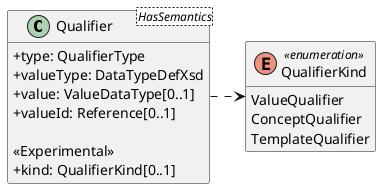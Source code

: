 @startuml
skinparam classAttributeIconSize 0
hide methods

class Qualifier<HasSemantics> {
  +type: QualifierType
  +valueType: DataTypeDefXsd
  +value: ValueDataType[0..1]
  +valueId: Reference[0..1]

  <<Experimental>>
  +kind: QualifierKind[0..1]
}
enum QualifierKind <<enumeration>> {
  ValueQualifier
  ConceptQualifier
  TemplateQualifier
}
Qualifier .> QualifierKind
@enduml